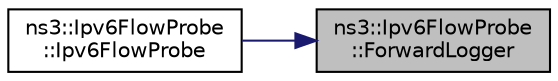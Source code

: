 digraph "ns3::Ipv6FlowProbe::ForwardLogger"
{
 // LATEX_PDF_SIZE
  edge [fontname="Helvetica",fontsize="10",labelfontname="Helvetica",labelfontsize="10"];
  node [fontname="Helvetica",fontsize="10",shape=record];
  rankdir="RL";
  Node1 [label="ns3::Ipv6FlowProbe\l::ForwardLogger",height=0.2,width=0.4,color="black", fillcolor="grey75", style="filled", fontcolor="black",tooltip="Log a packet being forwarded."];
  Node1 -> Node2 [dir="back",color="midnightblue",fontsize="10",style="solid",fontname="Helvetica"];
  Node2 [label="ns3::Ipv6FlowProbe\l::Ipv6FlowProbe",height=0.2,width=0.4,color="black", fillcolor="white", style="filled",URL="$classns3_1_1_ipv6_flow_probe.html#aa276e5ac5c1a0162bd987f235a8164a5",tooltip="Constructor."];
}
